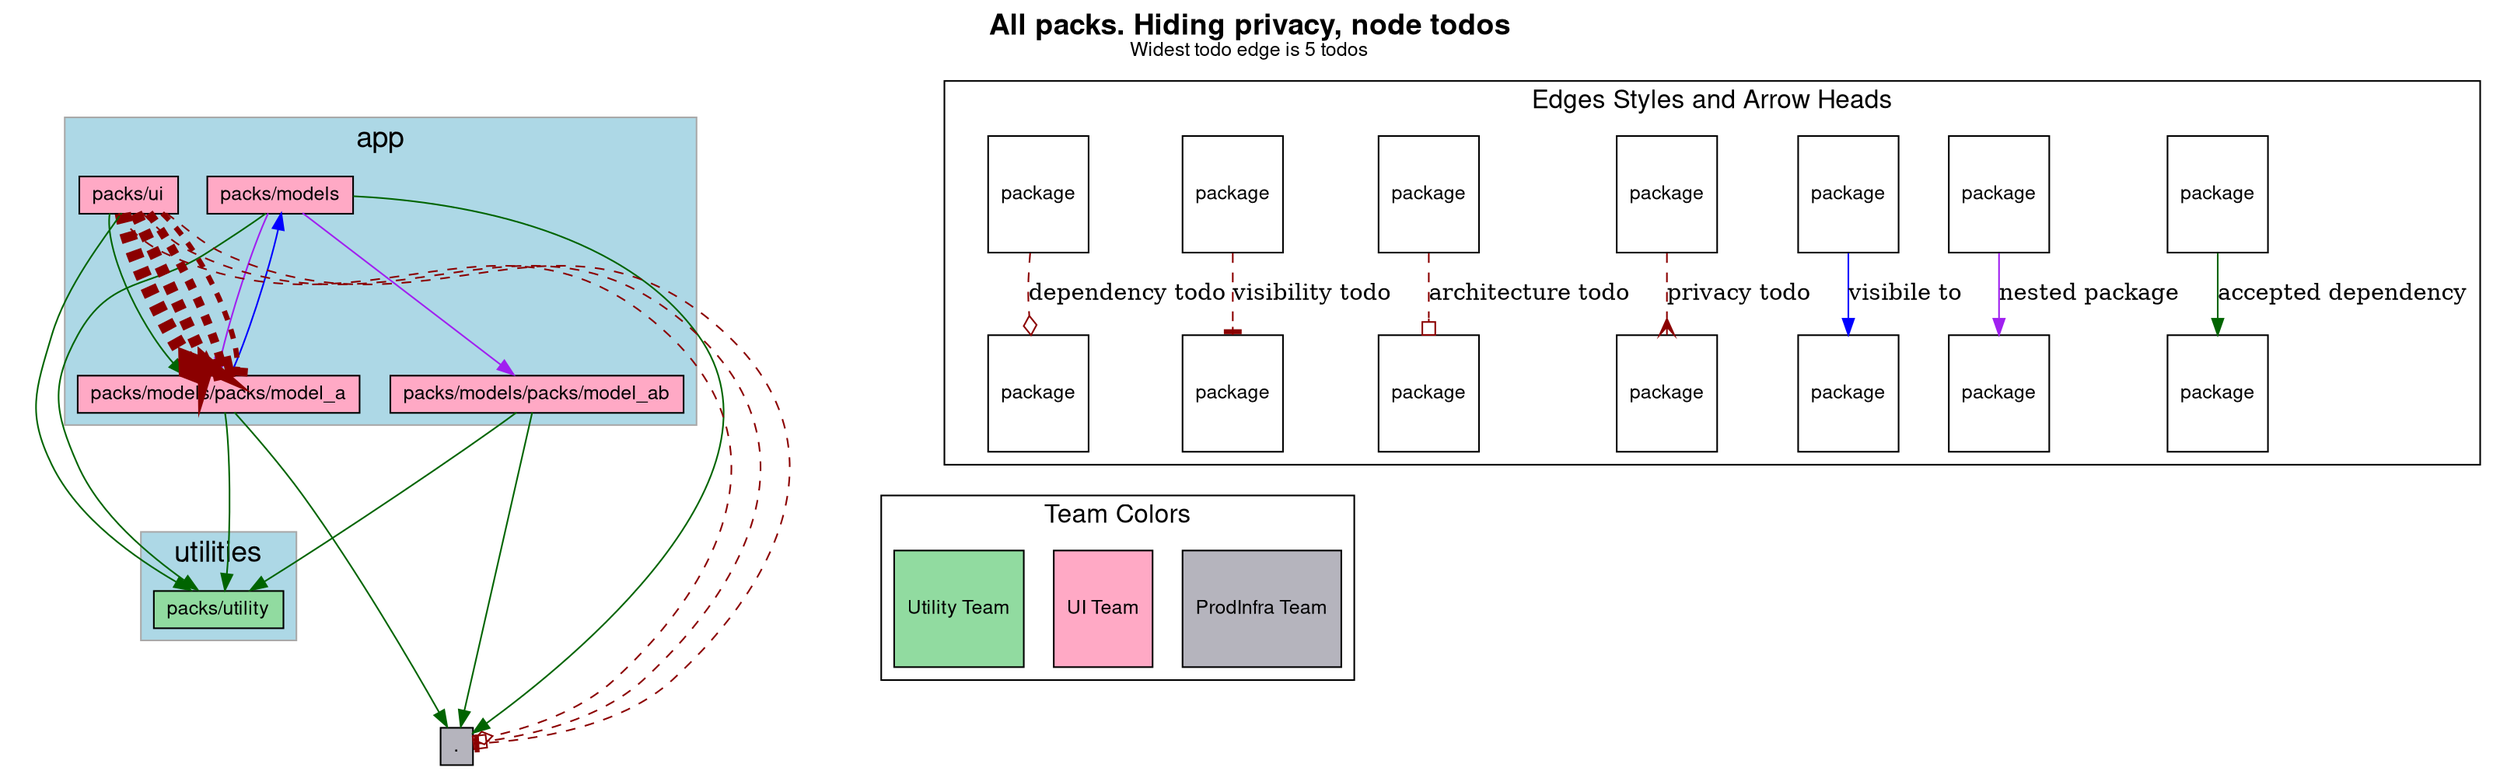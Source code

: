 digraph package_diagram {
  rankdir=TD
  graph [
    labelloc="t"
    fontname="Helvetica,Arial,sans-serif"
    dpi=100
    layout=dot
    label=<<b>All packs. Hiding privacy, node todos</b><br/><font point-size='12'>Widest todo edge is 5 todos</font>>
    fontsize=18
  ]
  node [
    fontname="Helvetica,Arial,sans-serif"
    fontsize=26.0
    fontcolor=black
    fillcolor=white
    color=black
    height=1.0
    style=filled
    shape=plain
  ]
    subgraph app {
      shape=box
      color=darkgrey
      fillcolor=lightblue
      style=filled
        label="app"
        cluster=true
        rank = 0        "packs/models" [
            fontsize=12.0
              URL="https://github.com/rubyatscale/visualize_packwerk/tree/main/spec/sample_app/packs/models"

              style=filled
              fillcolor="#FFA9C5"
            label= <
                <table border='0' cellborder='1' cellspacing='0' cellpadding='4'>
                  <tr> <td align='left'> packs/models </td> </tr>
                </table>
              >
          ]
        
        "packs/models/packs/model_a" [
            fontsize=12.0
              URL="https://github.com/rubyatscale/visualize_packwerk/tree/main/spec/sample_app/packs/models/packs/model_a"

              style=filled
              fillcolor="#FFA9C5"
            label= <
                <table border='0' cellborder='1' cellspacing='0' cellpadding='4'>
                  <tr> <td align='left'> packs/models/packs/model_a </td> </tr>
                </table>
              >
          ]
        
        "packs/models/packs/model_ab" [
            fontsize=12.0
              URL="https://github.com/rubyatscale/visualize_packwerk/tree/main/spec/sample_app/packs/models/packs/model_ab"

              style=filled
              fillcolor="#FFA9C5"
            label= <
                <table border='0' cellborder='1' cellspacing='0' cellpadding='4'>
                  <tr> <td align='left'> packs/models/packs/model_ab </td> </tr>
                </table>
              >
          ]
        
        "packs/ui" [
            fontsize=12.0
              URL="https://github.com/rubyatscale/visualize_packwerk/tree/main/spec/sample_app/packs/ui"

              style=filled
              fillcolor="#FFA9C5"
            label= <
                <table border='0' cellborder='1' cellspacing='0' cellpadding='4'>
                  <tr> <td align='left'> packs/ui </td> </tr>
                </table>
              >
          ]
        
    }
    subgraph utilities {
      shape=box
      color=darkgrey
      fillcolor=lightblue
      style=filled
        label="utilities"
        cluster=true
        rank = 1        "packs/utility" [
            fontsize=12.0
              URL="https://github.com/rubyatscale/visualize_packwerk/tree/main/spec/sample_app/packs/utility"

              style=filled
              fillcolor="#91DBA0"
            label= <
                <table border='0' cellborder='1' cellspacing='0' cellpadding='4'>
                  <tr> <td align='left'> packs/utility </td> </tr>
                </table>
              >
          ]
        
    }
              "packs/models" -> "packs/utility" [ style=invis ]
              "packs/models/packs/model_a" -> "packs/utility" [ style=invis ]
              "packs/models/packs/model_ab" -> "packs/utility" [ style=invis ]
              "packs/ui" -> "packs/utility" [ style=invis ]
    subgraph NotInLayer {
      shape=box
      color=darkgrey
      fillcolor=lightblue
      style=filled
        cluster=false
        "." [
            fontsize=12.0
              URL="https://github.com/rubyatscale/visualize_packwerk/tree/main/spec/sample_app/"

              style=filled
              fillcolor="#B5B4BD"
            label= <
                <table border='0' cellborder='1' cellspacing='0' cellpadding='4'>
                  <tr> <td align='left'> . </td> </tr>
                </table>
              >
          ]
        
    }
              "packs/utility" -> "." [ style=invis ]
          "packs/models" -> "packs/utility" [ color=darkgreen ]
          "packs/models" -> "." [ color=darkgreen ]
          "packs/models/packs/model_a" -> "packs/utility" [ color=darkgreen ]
          "packs/models/packs/model_a" -> "." [ color=darkgreen ]
          "packs/models/packs/model_ab" -> "packs/utility" [ color=darkgreen ]
          "packs/models/packs/model_ab" -> "." [ color=darkgreen ]
          "packs/ui" -> "packs/models/packs/model_a" [ color=darkgreen ]
          "packs/ui" -> "packs/utility" [ color=darkgreen ]
            "packs/ui" -> "." [
                constraint=false
              # headlabel="dependency"
color=darkred style=dashed arrowhead=odiamond
              penwidth=1.0            ]
            "packs/ui" -> "." [
                constraint=false
              # headlabel="architecture"
color=darkred style=dashed arrowhead=obox
              penwidth=1.0            ]
            "packs/ui" -> "." [
                constraint=false
              # headlabel="visibility"
color=darkred style=dashed arrowhead=tee
              penwidth=1.0            ]
            "packs/ui" -> "packs/models/packs/model_a" [
                constraint=false
              # headlabel="dependency"
color=darkred style=dashed arrowhead=odiamond
              penwidth=10.0            ]
            "packs/ui" -> "packs/models/packs/model_a":private [
                constraint=false
              # headlabel="privacy"
color=darkred style=dashed arrowhead=crow
              penwidth=7.75            ]
            "packs/ui" -> "packs/models/packs/model_a" [
                constraint=false
              # headlabel="architecture"
color=darkred style=dashed arrowhead=obox
              penwidth=5.5            ]
            "packs/ui" -> "packs/models/packs/model_a" [
                constraint=false
              # headlabel="visibility"
color=darkred style=dashed arrowhead=tee
              penwidth=3.25            ]
          "packs/models" -> "packs/models/packs/model_a" [ color=purple ]
          "packs/models" -> "packs/models/packs/model_ab" [ color=purple ]
        "packs/models/packs/model_a" -> "packs/models" [ color=blue constraint=false ]
    subgraph cluster_legend {
      fontsize=16
      label="Edges Styles and Arrow Heads"
      A [ fontsize=12 shape=box label="package"]
      B [ fontsize=12 shape=box label="package"]
      A -> B [label="accepted dependency" color=darkgreen]
      K [ fontsize=12 shape=box label="package"]
      L [ fontsize=12 shape=box label="package"]
      K -> L [label="nested package" color=purple]
      M [ fontsize=12 shape=box label="package"]
      N [ fontsize=12 shape=box label="package"]
      M -> N [label="visibile to" color=blue]
      C [ fontsize=12 shape=box label="package"]
      D [ fontsize=12 shape=box label="package"]
      C -> D [label="privacy todo" color=darkred style=dashed arrowhead=crow]
      E [ fontsize=12 shape=box label="package"]
      F [ fontsize=12 shape=box label="package"]
      E -> F [label="architecture todo" color=darkred style=dashed arrowhead=obox]
      G [ fontsize=12 shape=box label="package"]
      H [ fontsize=12 shape=box label="package"]
      G -> H [label="visibility todo" color=darkred style=dashed arrowhead=tee]
      I [ fontsize=12 shape=box label="package"]
      J [ fontsize=12 shape=box label="package"]
      I -> J [label="dependency todo" color=darkred style=dashed arrowhead=odiamond]
      LEGEND_NODE_1 [ label="" peripheries=0 height=0 width=0 style=invis ]
      LEGEND_NODE_2 [ label="" peripheries=0 height=0 width=0 style=invis ]
      LEGEND_NODE_1 -> LEGEND_NODE_2 [ style=invis ]
    }
  subgraph cluster_teams_legend {
    fontsize=16
    label="Team Colors"

      "ProdInfra TeamProdInfra Team" [
        label="ProdInfra Team"
        style=filled
        fillcolor="#B5B4BD"
        fontsize=12
        shape=box
      ]

      "UI TeamUI Team" [
        label="UI Team"
        style=filled
        fillcolor="#FFA9C5"
        fontsize=12
        shape=box
      ]

      "Utility TeamUtility Team" [
        label="Utility Team"
        style=filled
        fillcolor="#91DBA0"
        fontsize=12
        shape=box
      ]

  }
    LEGEND_NODE_2 -> "Utility TeamUtility Team" [style=invis]
}
